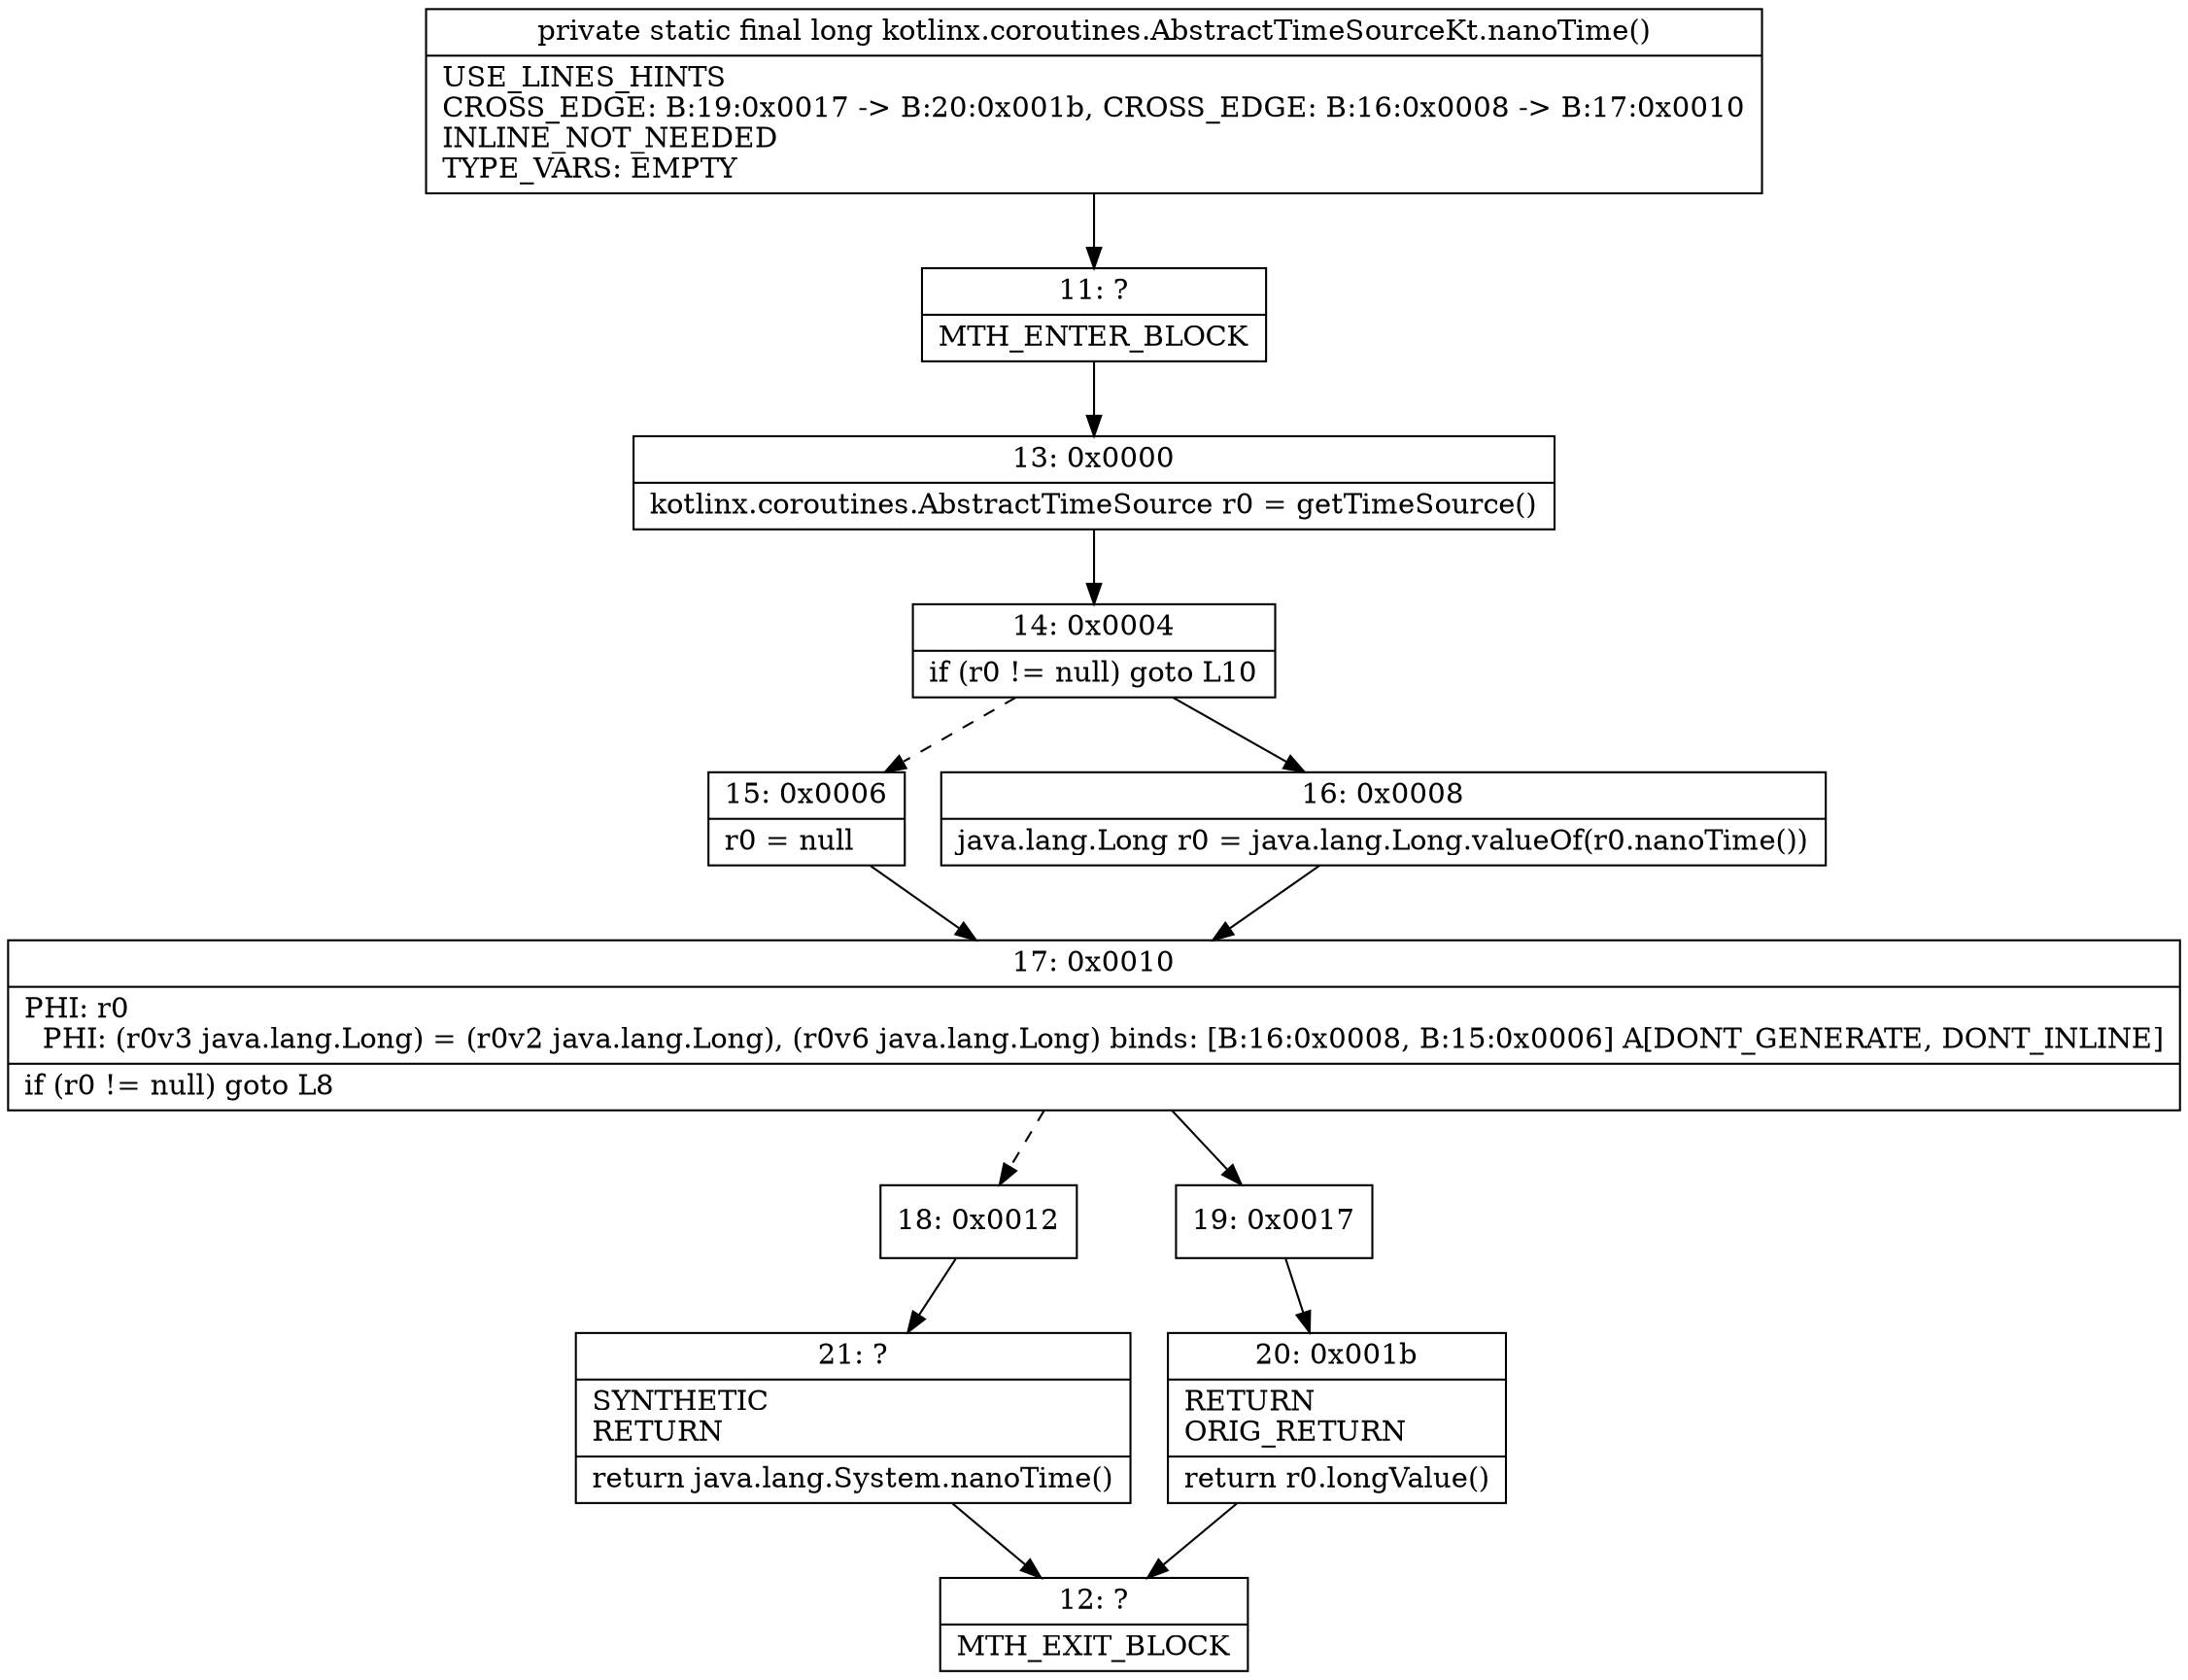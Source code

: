 digraph "CFG forkotlinx.coroutines.AbstractTimeSourceKt.nanoTime()J" {
Node_11 [shape=record,label="{11\:\ ?|MTH_ENTER_BLOCK\l}"];
Node_13 [shape=record,label="{13\:\ 0x0000|kotlinx.coroutines.AbstractTimeSource r0 = getTimeSource()\l}"];
Node_14 [shape=record,label="{14\:\ 0x0004|if (r0 != null) goto L10\l}"];
Node_15 [shape=record,label="{15\:\ 0x0006|r0 = null\l}"];
Node_17 [shape=record,label="{17\:\ 0x0010|PHI: r0 \l  PHI: (r0v3 java.lang.Long) = (r0v2 java.lang.Long), (r0v6 java.lang.Long) binds: [B:16:0x0008, B:15:0x0006] A[DONT_GENERATE, DONT_INLINE]\l|if (r0 != null) goto L8\l}"];
Node_18 [shape=record,label="{18\:\ 0x0012}"];
Node_21 [shape=record,label="{21\:\ ?|SYNTHETIC\lRETURN\l|return java.lang.System.nanoTime()\l}"];
Node_12 [shape=record,label="{12\:\ ?|MTH_EXIT_BLOCK\l}"];
Node_19 [shape=record,label="{19\:\ 0x0017}"];
Node_20 [shape=record,label="{20\:\ 0x001b|RETURN\lORIG_RETURN\l|return r0.longValue()\l}"];
Node_16 [shape=record,label="{16\:\ 0x0008|java.lang.Long r0 = java.lang.Long.valueOf(r0.nanoTime())\l}"];
MethodNode[shape=record,label="{private static final long kotlinx.coroutines.AbstractTimeSourceKt.nanoTime()  | USE_LINES_HINTS\lCROSS_EDGE: B:19:0x0017 \-\> B:20:0x001b, CROSS_EDGE: B:16:0x0008 \-\> B:17:0x0010\lINLINE_NOT_NEEDED\lTYPE_VARS: EMPTY\l}"];
MethodNode -> Node_11;Node_11 -> Node_13;
Node_13 -> Node_14;
Node_14 -> Node_15[style=dashed];
Node_14 -> Node_16;
Node_15 -> Node_17;
Node_17 -> Node_18[style=dashed];
Node_17 -> Node_19;
Node_18 -> Node_21;
Node_21 -> Node_12;
Node_19 -> Node_20;
Node_20 -> Node_12;
Node_16 -> Node_17;
}

